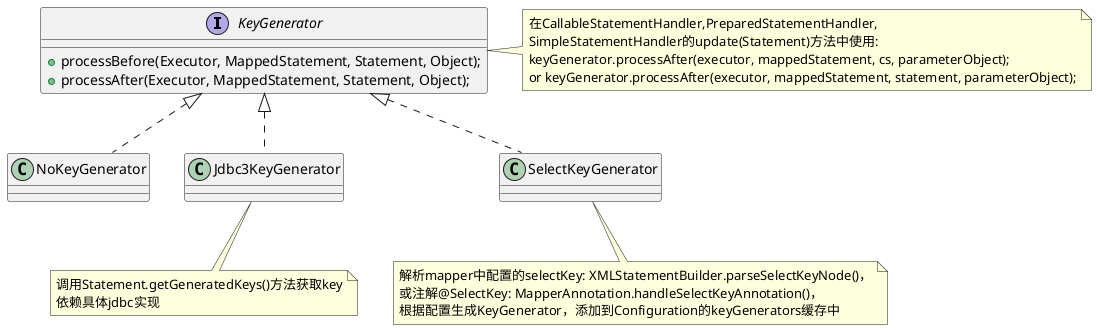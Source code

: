 @startuml

interface KeyGenerator {
  + processBefore(Executor, MappedStatement, Statement, Object);
  + processAfter(Executor, MappedStatement, Statement, Object);
}
note right of KeyGenerator
    在CallableStatementHandler,PreparedStatementHandler,
    SimpleStatementHandler的update(Statement)方法中使用:
    keyGenerator.processAfter(executor, mappedStatement, cs, parameterObject);
    or keyGenerator.processAfter(executor, mappedStatement, statement, parameterObject);
end note


class NoKeyGenerator implements KeyGenerator {
}

class Jdbc3KeyGenerator implements KeyGenerator {
}
note bottom of Jdbc3KeyGenerator
    调用Statement.getGeneratedKeys()方法获取key
    依赖具体jdbc实现
end note

class SelectKeyGenerator implements KeyGenerator {
}
note bottom of SelectKeyGenerator
    解析mapper中配置的selectKey: XMLStatementBuilder.parseSelectKeyNode()，
    或注解@SelectKey: MapperAnnotation.handleSelectKeyAnnotation()，
    根据配置生成KeyGenerator，添加到Configuration的keyGenerators缓存中
end note



@enduml